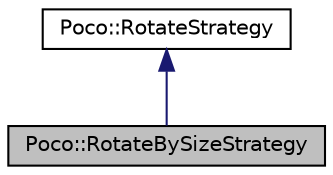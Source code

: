 digraph "Poco::RotateBySizeStrategy"
{
 // LATEX_PDF_SIZE
  edge [fontname="Helvetica",fontsize="10",labelfontname="Helvetica",labelfontsize="10"];
  node [fontname="Helvetica",fontsize="10",shape=record];
  Node1 [label="Poco::RotateBySizeStrategy",height=0.2,width=0.4,color="black", fillcolor="grey75", style="filled", fontcolor="black",tooltip=" "];
  Node2 -> Node1 [dir="back",color="midnightblue",fontsize="10",style="solid"];
  Node2 [label="Poco::RotateStrategy",height=0.2,width=0.4,color="black", fillcolor="white", style="filled",URL="$classPoco_1_1RotateStrategy.html",tooltip=" "];
}
